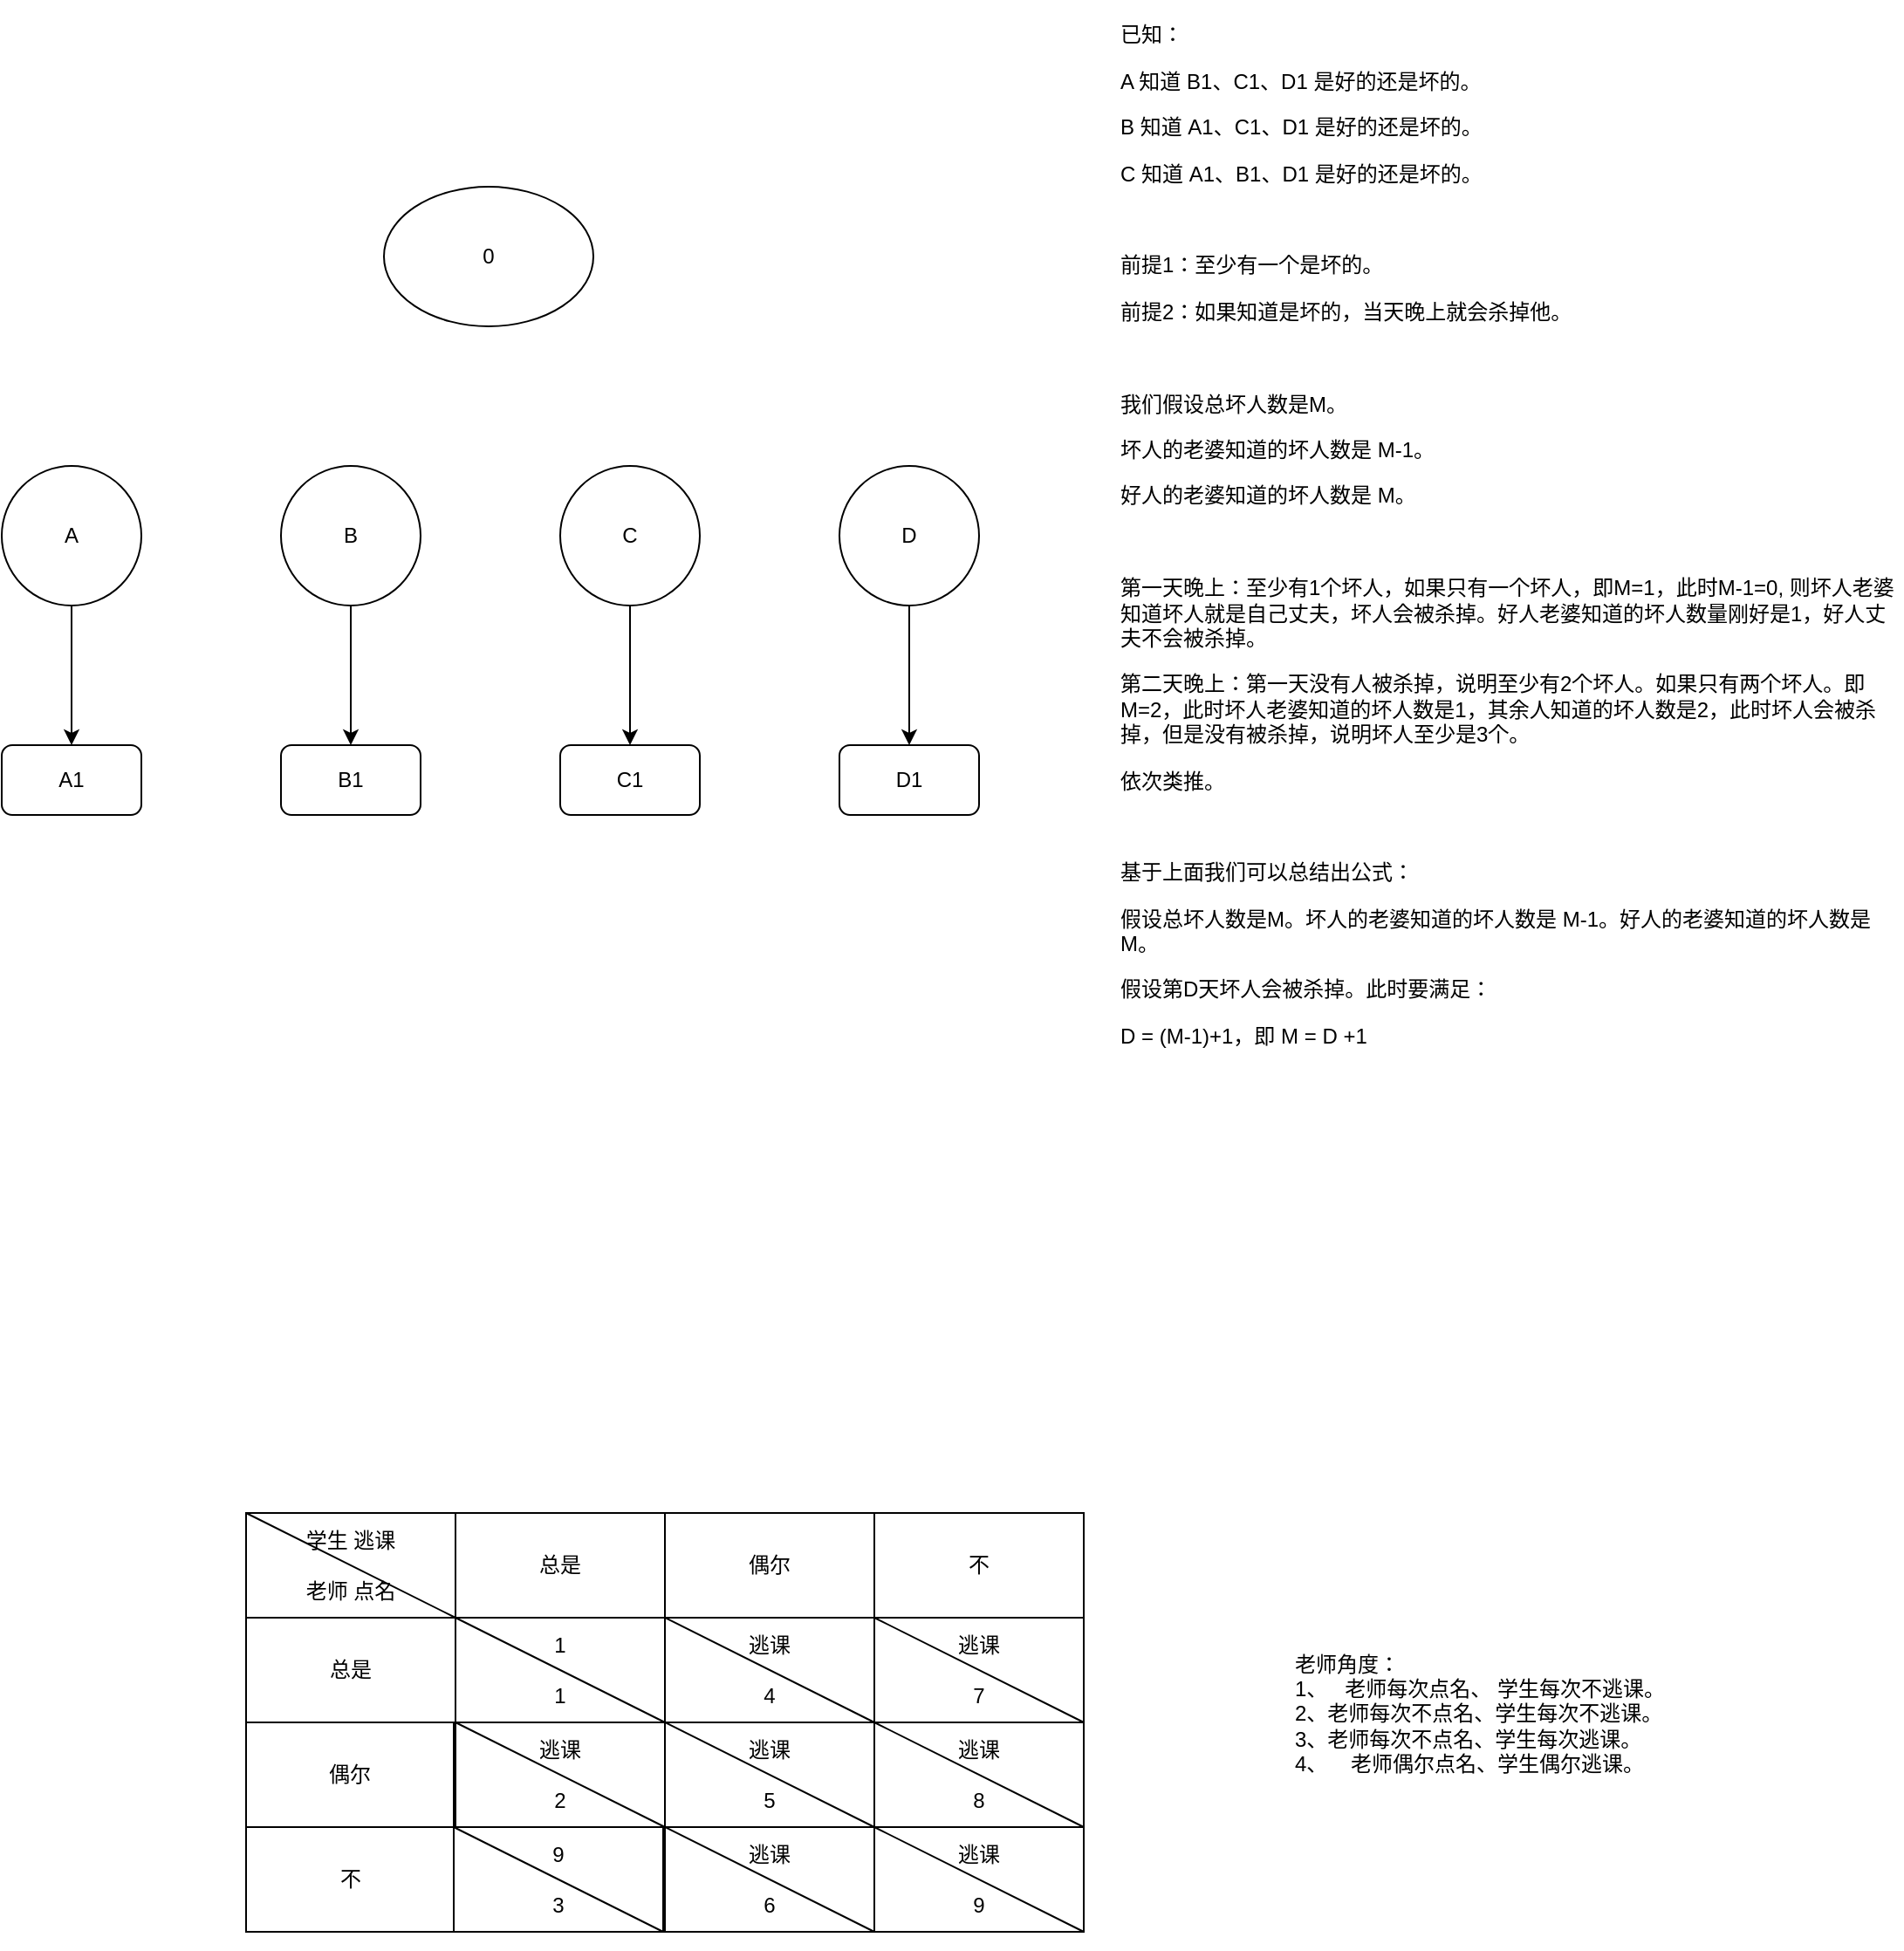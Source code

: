 <mxfile version="27.1.4">
  <diagram name="第 1 页" id="EFmBZRuirdAsGHDMGHzY">
    <mxGraphModel dx="1246" dy="590" grid="1" gridSize="10" guides="1" tooltips="1" connect="1" arrows="1" fold="1" page="1" pageScale="1" pageWidth="4800" pageHeight="4800" math="0" shadow="0">
      <root>
        <mxCell id="0" />
        <mxCell id="1" parent="0" />
        <mxCell id="g5C_LvDEkNhxmviA9g2l-10" style="edgeStyle=orthogonalEdgeStyle;rounded=0;orthogonalLoop=1;jettySize=auto;html=1;exitX=0.5;exitY=1;exitDx=0;exitDy=0;entryX=0.5;entryY=0;entryDx=0;entryDy=0;" edge="1" parent="1" source="g5C_LvDEkNhxmviA9g2l-1" target="g5C_LvDEkNhxmviA9g2l-6">
          <mxGeometry relative="1" as="geometry" />
        </mxCell>
        <mxCell id="g5C_LvDEkNhxmviA9g2l-1" value="A" style="ellipse;whiteSpace=wrap;html=1;aspect=fixed;" vertex="1" parent="1">
          <mxGeometry x="721" y="640" width="80" height="80" as="geometry" />
        </mxCell>
        <mxCell id="g5C_LvDEkNhxmviA9g2l-11" style="edgeStyle=orthogonalEdgeStyle;rounded=0;orthogonalLoop=1;jettySize=auto;html=1;exitX=0.5;exitY=1;exitDx=0;exitDy=0;entryX=0.5;entryY=0;entryDx=0;entryDy=0;" edge="1" parent="1" source="g5C_LvDEkNhxmviA9g2l-2" target="g5C_LvDEkNhxmviA9g2l-7">
          <mxGeometry relative="1" as="geometry" />
        </mxCell>
        <mxCell id="g5C_LvDEkNhxmviA9g2l-2" value="B" style="ellipse;whiteSpace=wrap;html=1;aspect=fixed;" vertex="1" parent="1">
          <mxGeometry x="881" y="640" width="80" height="80" as="geometry" />
        </mxCell>
        <mxCell id="g5C_LvDEkNhxmviA9g2l-12" style="edgeStyle=orthogonalEdgeStyle;rounded=0;orthogonalLoop=1;jettySize=auto;html=1;exitX=0.5;exitY=1;exitDx=0;exitDy=0;entryX=0.5;entryY=0;entryDx=0;entryDy=0;" edge="1" parent="1" source="g5C_LvDEkNhxmviA9g2l-3" target="g5C_LvDEkNhxmviA9g2l-8">
          <mxGeometry relative="1" as="geometry" />
        </mxCell>
        <mxCell id="g5C_LvDEkNhxmviA9g2l-3" value="C" style="ellipse;whiteSpace=wrap;html=1;aspect=fixed;" vertex="1" parent="1">
          <mxGeometry x="1041" y="640" width="80" height="80" as="geometry" />
        </mxCell>
        <mxCell id="g5C_LvDEkNhxmviA9g2l-13" style="edgeStyle=orthogonalEdgeStyle;rounded=0;orthogonalLoop=1;jettySize=auto;html=1;exitX=0.5;exitY=1;exitDx=0;exitDy=0;" edge="1" parent="1" source="g5C_LvDEkNhxmviA9g2l-4" target="g5C_LvDEkNhxmviA9g2l-9">
          <mxGeometry relative="1" as="geometry" />
        </mxCell>
        <mxCell id="g5C_LvDEkNhxmviA9g2l-4" value="D" style="ellipse;whiteSpace=wrap;html=1;aspect=fixed;" vertex="1" parent="1">
          <mxGeometry x="1201" y="640" width="80" height="80" as="geometry" />
        </mxCell>
        <mxCell id="g5C_LvDEkNhxmviA9g2l-5" value="0" style="ellipse;whiteSpace=wrap;html=1;" vertex="1" parent="1">
          <mxGeometry x="940" y="480" width="120" height="80" as="geometry" />
        </mxCell>
        <mxCell id="g5C_LvDEkNhxmviA9g2l-6" value="A1" style="rounded=1;whiteSpace=wrap;html=1;" vertex="1" parent="1">
          <mxGeometry x="721" y="800" width="80" height="40" as="geometry" />
        </mxCell>
        <mxCell id="g5C_LvDEkNhxmviA9g2l-7" value="B1" style="rounded=1;whiteSpace=wrap;html=1;" vertex="1" parent="1">
          <mxGeometry x="881" y="800" width="80" height="40" as="geometry" />
        </mxCell>
        <mxCell id="g5C_LvDEkNhxmviA9g2l-8" value="C1" style="rounded=1;whiteSpace=wrap;html=1;" vertex="1" parent="1">
          <mxGeometry x="1041" y="800" width="80" height="40" as="geometry" />
        </mxCell>
        <mxCell id="g5C_LvDEkNhxmviA9g2l-9" value="D1" style="rounded=1;whiteSpace=wrap;html=1;" vertex="1" parent="1">
          <mxGeometry x="1201" y="800" width="80" height="40" as="geometry" />
        </mxCell>
        <mxCell id="g5C_LvDEkNhxmviA9g2l-15" value="&lt;p&gt;已知：&lt;/p&gt;&lt;p&gt;A 知道 B1、C1、D1 是好的还是坏的。&lt;/p&gt;&lt;p&gt;B 知道 A1、C1、D1 是好的还是坏的。&lt;/p&gt;&lt;p&gt;C 知道 A1、B1、D1 是好的还是坏的。&lt;/p&gt;&lt;p&gt;&lt;br&gt;&lt;/p&gt;&lt;p&gt;前提1：至少有一个是坏的。&lt;/p&gt;&lt;p&gt;前提2：如果知道是坏的，当天晚上就会杀掉他。&lt;/p&gt;&lt;p&gt;&lt;br&gt;&lt;/p&gt;&lt;p&gt;我们假设总坏人数是M。&lt;/p&gt;&lt;p&gt;坏人的老婆知道的坏人数是 M-1。&lt;/p&gt;&lt;p&gt;好人的老婆知道的坏人数是 M。&lt;/p&gt;&lt;p&gt;&lt;br&gt;&lt;/p&gt;&lt;p&gt;第一天晚上：至少有1个坏人，如果只有一个坏人，即M=1，此时M-1=0, 则坏人老婆知道坏人就是自己丈夫，坏人会被杀掉。好人老婆知道的坏人数量刚好是1，好人丈夫不会被杀掉。&lt;/p&gt;&lt;p&gt;&lt;span style=&quot;background-color: transparent; color: light-dark(rgb(0, 0, 0), rgb(255, 255, 255));&quot;&gt;第二天晚上：第一天没有人被杀掉，说明至少有2个坏人。如果只有两个坏人。即M=2，此时坏人老婆知道的坏人数是1，其余人知道的坏人数是2，此时坏人会被杀掉，但是没有被杀掉，说明坏人至少是3个。&lt;/span&gt;&lt;/p&gt;&lt;p&gt;依次类推。&lt;/p&gt;&lt;p&gt;&lt;br&gt;&lt;/p&gt;&lt;p&gt;基于上面我们可以总结出公式：&lt;/p&gt;&lt;p&gt;假设总坏人数是M。&lt;span style=&quot;background-color: transparent; color: light-dark(rgb(0, 0, 0), rgb(255, 255, 255));&quot;&gt;坏人的老婆知道的坏人数是 M-1。&lt;/span&gt;&lt;span style=&quot;background-color: transparent; color: light-dark(rgb(0, 0, 0), rgb(255, 255, 255));&quot;&gt;好人的老婆知道的坏人数是 M。&lt;/span&gt;&lt;/p&gt;&lt;p&gt;&lt;span style=&quot;background-color: transparent; color: light-dark(rgb(0, 0, 0), rgb(255, 255, 255));&quot;&gt;假设第D天坏人会被杀掉。此时要满足：&lt;/span&gt;&lt;/p&gt;&lt;p&gt;D = (M-1)+1，即 M = D +1&lt;/p&gt;&lt;p&gt;&lt;br&gt;&lt;/p&gt;&lt;p&gt;&lt;br&gt;&lt;/p&gt;&lt;p&gt;&lt;br&gt;&lt;/p&gt;&lt;p&gt;&lt;br&gt;&lt;/p&gt;&lt;p&gt;&lt;br&gt;&lt;/p&gt;&lt;p&gt;&lt;br&gt;&lt;/p&gt;&lt;p&gt;&lt;br&gt;&lt;/p&gt;&lt;p&gt;&lt;br&gt;&lt;/p&gt;&lt;p&gt;&lt;br&gt;&lt;/p&gt;&lt;p&gt;&lt;br&gt;&lt;/p&gt;&lt;p&gt;&lt;br&gt;&lt;/p&gt;" style="text;html=1;align=left;verticalAlign=middle;whiteSpace=wrap;rounded=0;" vertex="1" parent="1">
          <mxGeometry x="1360" y="479" width="450" height="691" as="geometry" />
        </mxCell>
        <mxCell id="g5C_LvDEkNhxmviA9g2l-17" value="总是" style="rounded=0;whiteSpace=wrap;html=1;" vertex="1" parent="1">
          <mxGeometry x="861" y="1300" width="120" height="60" as="geometry" />
        </mxCell>
        <mxCell id="g5C_LvDEkNhxmviA9g2l-18" value="偶尔" style="rounded=0;whiteSpace=wrap;html=1;" vertex="1" parent="1">
          <mxGeometry x="861" y="1360" width="119" height="60" as="geometry" />
        </mxCell>
        <mxCell id="g5C_LvDEkNhxmviA9g2l-25" value="&lt;div&gt;老师角度：&lt;/div&gt;1、&amp;nbsp; &amp;nbsp;老师每次点名、 学生每次不逃课。&lt;div&gt;2、老师每次不点名、学生每次不逃课。&lt;/div&gt;&lt;div&gt;3、老师每次不点名、学生每次逃课。&lt;/div&gt;&lt;div&gt;4、&amp;nbsp; &amp;nbsp; 老师偶尔点名、学生偶尔逃课。&lt;/div&gt;" style="text;html=1;align=left;verticalAlign=middle;whiteSpace=wrap;rounded=0;" vertex="1" parent="1">
          <mxGeometry x="1460" y="1220" width="300" height="270" as="geometry" />
        </mxCell>
        <mxCell id="g5C_LvDEkNhxmviA9g2l-26" value="不" style="rounded=0;whiteSpace=wrap;html=1;" vertex="1" parent="1">
          <mxGeometry x="861" y="1420" width="120" height="60" as="geometry" />
        </mxCell>
        <mxCell id="g5C_LvDEkNhxmviA9g2l-35" value="总是" style="rounded=0;whiteSpace=wrap;html=1;" vertex="1" parent="1">
          <mxGeometry x="981" y="1240" width="120" height="60" as="geometry" />
        </mxCell>
        <mxCell id="g5C_LvDEkNhxmviA9g2l-36" value="偶尔" style="rounded=0;whiteSpace=wrap;html=1;" vertex="1" parent="1">
          <mxGeometry x="1101" y="1240" width="120" height="60" as="geometry" />
        </mxCell>
        <mxCell id="g5C_LvDEkNhxmviA9g2l-37" value="不" style="rounded=0;whiteSpace=wrap;html=1;" vertex="1" parent="1">
          <mxGeometry x="1221" y="1240" width="120" height="60" as="geometry" />
        </mxCell>
        <mxCell id="g5C_LvDEkNhxmviA9g2l-38" value="学生 逃课&lt;div&gt;&lt;br&gt;&lt;/div&gt;&lt;div&gt;老师 点名&lt;/div&gt;" style="rounded=0;whiteSpace=wrap;html=1;" vertex="1" parent="1">
          <mxGeometry x="861" y="1240" width="120" height="60" as="geometry" />
        </mxCell>
        <mxCell id="g5C_LvDEkNhxmviA9g2l-40" value="" style="endArrow=none;html=1;rounded=0;exitX=0;exitY=0;exitDx=0;exitDy=0;entryX=1;entryY=1;entryDx=0;entryDy=0;" edge="1" parent="1" source="g5C_LvDEkNhxmviA9g2l-38" target="g5C_LvDEkNhxmviA9g2l-38">
          <mxGeometry width="50" height="50" relative="1" as="geometry">
            <mxPoint x="1220" y="1360" as="sourcePoint" />
            <mxPoint x="1270" y="1310" as="targetPoint" />
          </mxGeometry>
        </mxCell>
        <mxCell id="g5C_LvDEkNhxmviA9g2l-43" value="1&lt;br&gt;&lt;div&gt;&lt;br&gt;&lt;/div&gt;&lt;div&gt;1&lt;/div&gt;" style="rounded=0;whiteSpace=wrap;html=1;" vertex="1" parent="1">
          <mxGeometry x="981" y="1300" width="120" height="60" as="geometry" />
        </mxCell>
        <mxCell id="g5C_LvDEkNhxmviA9g2l-44" value="" style="endArrow=none;html=1;rounded=0;exitX=0;exitY=0;exitDx=0;exitDy=0;entryX=1;entryY=1;entryDx=0;entryDy=0;" edge="1" parent="1" source="g5C_LvDEkNhxmviA9g2l-43" target="g5C_LvDEkNhxmviA9g2l-43">
          <mxGeometry width="50" height="50" relative="1" as="geometry">
            <mxPoint x="1340" y="1420" as="sourcePoint" />
            <mxPoint x="1390" y="1370" as="targetPoint" />
          </mxGeometry>
        </mxCell>
        <mxCell id="g5C_LvDEkNhxmviA9g2l-45" value="逃课&lt;div&gt;&lt;br&gt;&lt;/div&gt;&lt;div&gt;4&lt;/div&gt;" style="rounded=0;whiteSpace=wrap;html=1;" vertex="1" parent="1">
          <mxGeometry x="1101" y="1300" width="120" height="60" as="geometry" />
        </mxCell>
        <mxCell id="g5C_LvDEkNhxmviA9g2l-46" value="" style="endArrow=none;html=1;rounded=0;exitX=0;exitY=0;exitDx=0;exitDy=0;entryX=1;entryY=1;entryDx=0;entryDy=0;" edge="1" parent="1" source="g5C_LvDEkNhxmviA9g2l-45" target="g5C_LvDEkNhxmviA9g2l-45">
          <mxGeometry width="50" height="50" relative="1" as="geometry">
            <mxPoint x="1460" y="1420" as="sourcePoint" />
            <mxPoint x="1510" y="1370" as="targetPoint" />
          </mxGeometry>
        </mxCell>
        <mxCell id="g5C_LvDEkNhxmviA9g2l-47" value="逃课&lt;div&gt;&lt;br&gt;&lt;/div&gt;&lt;div&gt;7&lt;/div&gt;" style="rounded=0;whiteSpace=wrap;html=1;" vertex="1" parent="1">
          <mxGeometry x="1221" y="1300" width="120" height="60" as="geometry" />
        </mxCell>
        <mxCell id="g5C_LvDEkNhxmviA9g2l-48" value="" style="endArrow=none;html=1;rounded=0;exitX=0;exitY=0;exitDx=0;exitDy=0;entryX=1;entryY=1;entryDx=0;entryDy=0;" edge="1" parent="1" source="g5C_LvDEkNhxmviA9g2l-47" target="g5C_LvDEkNhxmviA9g2l-47">
          <mxGeometry width="50" height="50" relative="1" as="geometry">
            <mxPoint x="1580" y="1420" as="sourcePoint" />
            <mxPoint x="1630" y="1370" as="targetPoint" />
          </mxGeometry>
        </mxCell>
        <mxCell id="g5C_LvDEkNhxmviA9g2l-49" value="逃课&lt;div&gt;&lt;br&gt;&lt;/div&gt;&lt;div&gt;2&lt;/div&gt;" style="rounded=0;whiteSpace=wrap;html=1;" vertex="1" parent="1">
          <mxGeometry x="981" y="1360" width="120" height="60" as="geometry" />
        </mxCell>
        <mxCell id="g5C_LvDEkNhxmviA9g2l-50" value="" style="endArrow=none;html=1;rounded=0;exitX=0;exitY=0;exitDx=0;exitDy=0;entryX=1;entryY=1;entryDx=0;entryDy=0;" edge="1" parent="1" source="g5C_LvDEkNhxmviA9g2l-49" target="g5C_LvDEkNhxmviA9g2l-49">
          <mxGeometry width="50" height="50" relative="1" as="geometry">
            <mxPoint x="1629" y="1620" as="sourcePoint" />
            <mxPoint x="1679" y="1570" as="targetPoint" />
          </mxGeometry>
        </mxCell>
        <mxCell id="g5C_LvDEkNhxmviA9g2l-51" value="逃课&lt;div&gt;&lt;br&gt;&lt;/div&gt;&lt;div&gt;5&lt;/div&gt;" style="rounded=0;whiteSpace=wrap;html=1;" vertex="1" parent="1">
          <mxGeometry x="1101" y="1360" width="120" height="60" as="geometry" />
        </mxCell>
        <mxCell id="g5C_LvDEkNhxmviA9g2l-52" value="" style="endArrow=none;html=1;rounded=0;exitX=0;exitY=0;exitDx=0;exitDy=0;entryX=1;entryY=1;entryDx=0;entryDy=0;" edge="1" parent="1" source="g5C_LvDEkNhxmviA9g2l-51" target="g5C_LvDEkNhxmviA9g2l-51">
          <mxGeometry width="50" height="50" relative="1" as="geometry">
            <mxPoint x="1460" y="1480" as="sourcePoint" />
            <mxPoint x="1510" y="1430" as="targetPoint" />
          </mxGeometry>
        </mxCell>
        <mxCell id="g5C_LvDEkNhxmviA9g2l-53" value="逃课&lt;div&gt;&lt;br&gt;&lt;/div&gt;&lt;div&gt;8&lt;/div&gt;" style="rounded=0;whiteSpace=wrap;html=1;" vertex="1" parent="1">
          <mxGeometry x="1221" y="1360" width="120" height="60" as="geometry" />
        </mxCell>
        <mxCell id="g5C_LvDEkNhxmviA9g2l-54" value="" style="endArrow=none;html=1;rounded=0;exitX=0;exitY=0;exitDx=0;exitDy=0;entryX=1;entryY=1;entryDx=0;entryDy=0;" edge="1" parent="1" source="g5C_LvDEkNhxmviA9g2l-53" target="g5C_LvDEkNhxmviA9g2l-53">
          <mxGeometry width="50" height="50" relative="1" as="geometry">
            <mxPoint x="1580" y="1480" as="sourcePoint" />
            <mxPoint x="1630" y="1430" as="targetPoint" />
          </mxGeometry>
        </mxCell>
        <mxCell id="g5C_LvDEkNhxmviA9g2l-55" value="9&lt;br&gt;&lt;div&gt;&lt;br&gt;&lt;/div&gt;&lt;div&gt;3&lt;/div&gt;" style="rounded=0;whiteSpace=wrap;html=1;" vertex="1" parent="1">
          <mxGeometry x="980" y="1420" width="120" height="60" as="geometry" />
        </mxCell>
        <mxCell id="g5C_LvDEkNhxmviA9g2l-56" value="" style="endArrow=none;html=1;rounded=0;exitX=0;exitY=0;exitDx=0;exitDy=0;entryX=1;entryY=1;entryDx=0;entryDy=0;" edge="1" parent="1" source="g5C_LvDEkNhxmviA9g2l-55" target="g5C_LvDEkNhxmviA9g2l-55">
          <mxGeometry width="50" height="50" relative="1" as="geometry">
            <mxPoint x="1339" y="1540" as="sourcePoint" />
            <mxPoint x="1389" y="1490" as="targetPoint" />
            <Array as="points">
              <mxPoint x="1060" y="1460" />
            </Array>
          </mxGeometry>
        </mxCell>
        <mxCell id="g5C_LvDEkNhxmviA9g2l-57" value="逃课&lt;div&gt;&lt;br&gt;&lt;/div&gt;&lt;div&gt;6&lt;/div&gt;" style="rounded=0;whiteSpace=wrap;html=1;" vertex="1" parent="1">
          <mxGeometry x="1101" y="1420" width="120" height="60" as="geometry" />
        </mxCell>
        <mxCell id="g5C_LvDEkNhxmviA9g2l-58" value="" style="endArrow=none;html=1;rounded=0;exitX=0;exitY=0;exitDx=0;exitDy=0;entryX=1;entryY=1;entryDx=0;entryDy=0;" edge="1" parent="1" source="g5C_LvDEkNhxmviA9g2l-57" target="g5C_LvDEkNhxmviA9g2l-57">
          <mxGeometry width="50" height="50" relative="1" as="geometry">
            <mxPoint x="1460" y="1540" as="sourcePoint" />
            <mxPoint x="1510" y="1490" as="targetPoint" />
          </mxGeometry>
        </mxCell>
        <mxCell id="g5C_LvDEkNhxmviA9g2l-59" value="逃课&lt;div&gt;&lt;br&gt;&lt;/div&gt;&lt;div&gt;9&lt;/div&gt;" style="rounded=0;whiteSpace=wrap;html=1;" vertex="1" parent="1">
          <mxGeometry x="1221" y="1420" width="120" height="60" as="geometry" />
        </mxCell>
        <mxCell id="g5C_LvDEkNhxmviA9g2l-60" value="" style="endArrow=none;html=1;rounded=0;exitX=0;exitY=0;exitDx=0;exitDy=0;entryX=1;entryY=1;entryDx=0;entryDy=0;" edge="1" parent="1" source="g5C_LvDEkNhxmviA9g2l-59" target="g5C_LvDEkNhxmviA9g2l-59">
          <mxGeometry width="50" height="50" relative="1" as="geometry">
            <mxPoint x="1580" y="1540" as="sourcePoint" />
            <mxPoint x="1630" y="1490" as="targetPoint" />
          </mxGeometry>
        </mxCell>
      </root>
    </mxGraphModel>
  </diagram>
</mxfile>
